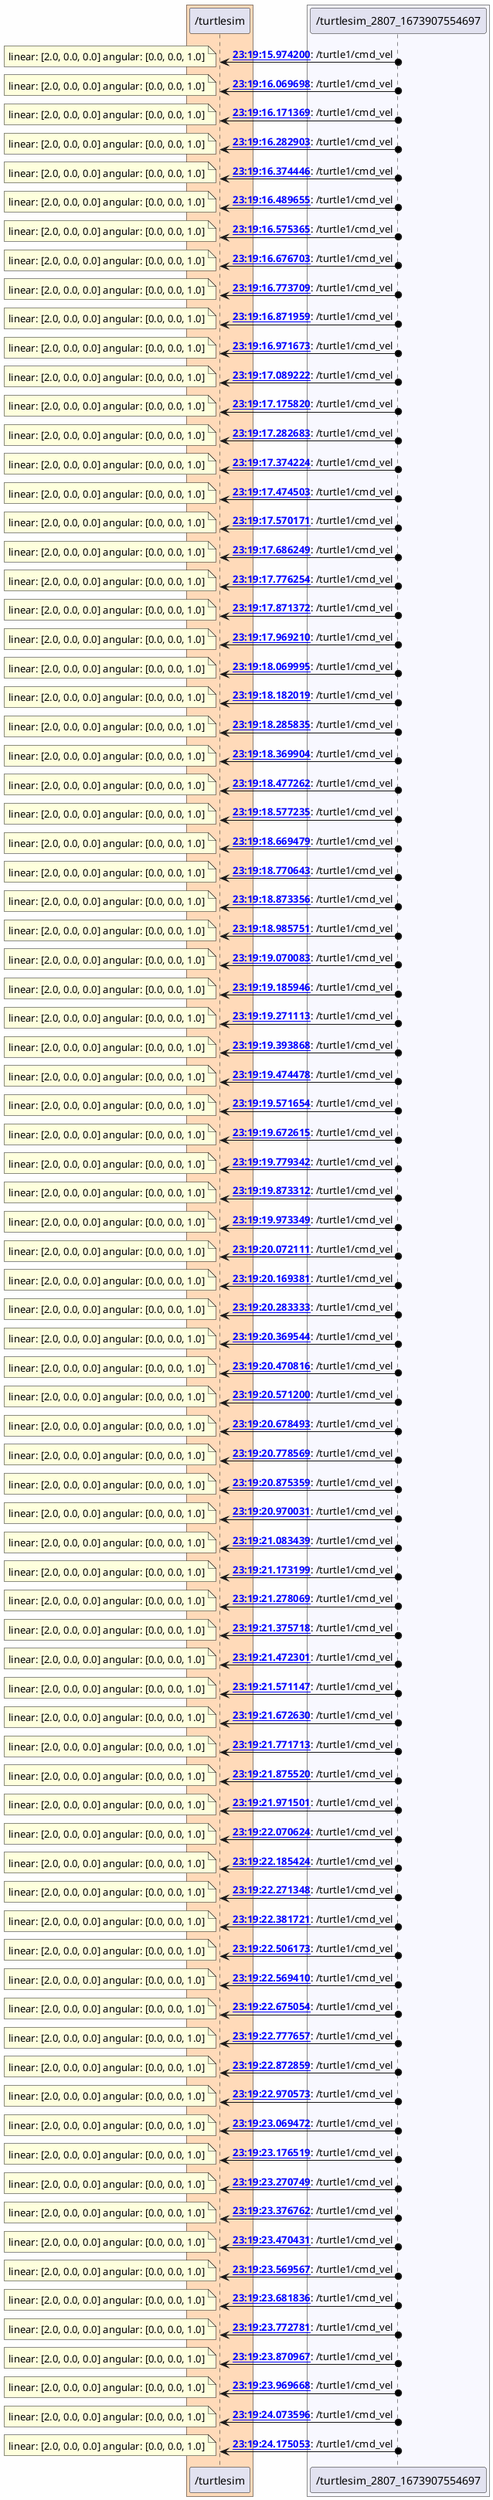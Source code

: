 @startuml

skinparam backgroundColor #FEFEFE

box #PeachPuff
    participant "/turtlesim" as _turtlesim [[../nodes/_turtlesim.html]]
end box
box #GhostWhite
    participant "/turtlesim_2807_1673907554697" as _turtlesim_2807_1673907554697 [[../nodes/_turtlesim_2807_1673907554697.html]]
end box

_turtlesim_2807_1673907554697 o-> _turtlesim : **[[../msgs/36_msg.html {message data} 23:19:15.974200]]**: /turtle1/cmd_vel
note left
linear: [2.0, 0.0, 0.0] angular: [0.0, 0.0, 1.0]
end note
_turtlesim_2807_1673907554697 o-> _turtlesim : **[[../msgs/38_msg.html {message data} 23:19:16.069698]]**: /turtle1/cmd_vel
note left
linear: [2.0, 0.0, 0.0] angular: [0.0, 0.0, 1.0]
end note
_turtlesim_2807_1673907554697 o-> _turtlesim : **[[../msgs/41_msg.html {message data} 23:19:16.171369]]**: /turtle1/cmd_vel
note left
linear: [2.0, 0.0, 0.0] angular: [0.0, 0.0, 1.0]
end note
_turtlesim_2807_1673907554697 o-> _turtlesim : **[[../msgs/46_msg.html {message data} 23:19:16.282903]]**: /turtle1/cmd_vel
note left
linear: [2.0, 0.0, 0.0] angular: [0.0, 0.0, 1.0]
end note
_turtlesim_2807_1673907554697 o-> _turtlesim : **[[../msgs/47_msg.html {message data} 23:19:16.374446]]**: /turtle1/cmd_vel
note left
linear: [2.0, 0.0, 0.0] angular: [0.0, 0.0, 1.0]
end note
_turtlesim_2807_1673907554697 o-> _turtlesim : **[[../msgs/50_msg.html {message data} 23:19:16.489655]]**: /turtle1/cmd_vel
note left
linear: [2.0, 0.0, 0.0] angular: [0.0, 0.0, 1.0]
end note
_turtlesim_2807_1673907554697 o-> _turtlesim : **[[../msgs/54_msg.html {message data} 23:19:16.575365]]**: /turtle1/cmd_vel
note left
linear: [2.0, 0.0, 0.0] angular: [0.0, 0.0, 1.0]
end note
_turtlesim_2807_1673907554697 o-> _turtlesim : **[[../msgs/56_msg.html {message data} 23:19:16.676703]]**: /turtle1/cmd_vel
note left
linear: [2.0, 0.0, 0.0] angular: [0.0, 0.0, 1.0]
end note
_turtlesim_2807_1673907554697 o-> _turtlesim : **[[../msgs/60_msg.html {message data} 23:19:16.773709]]**: /turtle1/cmd_vel
note left
linear: [2.0, 0.0, 0.0] angular: [0.0, 0.0, 1.0]
end note
_turtlesim_2807_1673907554697 o-> _turtlesim : **[[../msgs/63_msg.html {message data} 23:19:16.871959]]**: /turtle1/cmd_vel
note left
linear: [2.0, 0.0, 0.0] angular: [0.0, 0.0, 1.0]
end note
_turtlesim_2807_1673907554697 o-> _turtlesim : **[[../msgs/67_msg.html {message data} 23:19:16.971673]]**: /turtle1/cmd_vel
note left
linear: [2.0, 0.0, 0.0] angular: [0.0, 0.0, 1.0]
end note
_turtlesim_2807_1673907554697 o-> _turtlesim : **[[../msgs/71_msg.html {message data} 23:19:17.089222]]**: /turtle1/cmd_vel
note left
linear: [2.0, 0.0, 0.0] angular: [0.0, 0.0, 1.0]
end note
_turtlesim_2807_1673907554697 o-> _turtlesim : **[[../msgs/74_msg.html {message data} 23:19:17.175820]]**: /turtle1/cmd_vel
note left
linear: [2.0, 0.0, 0.0] angular: [0.0, 0.0, 1.0]
end note
_turtlesim_2807_1673907554697 o-> _turtlesim : **[[../msgs/78_msg.html {message data} 23:19:17.282683]]**: /turtle1/cmd_vel
note left
linear: [2.0, 0.0, 0.0] angular: [0.0, 0.0, 1.0]
end note
_turtlesim_2807_1673907554697 o-> _turtlesim : **[[../msgs/81_msg.html {message data} 23:19:17.374224]]**: /turtle1/cmd_vel
note left
linear: [2.0, 0.0, 0.0] angular: [0.0, 0.0, 1.0]
end note
_turtlesim_2807_1673907554697 o-> _turtlesim : **[[../msgs/86_msg.html {message data} 23:19:17.474503]]**: /turtle1/cmd_vel
note left
linear: [2.0, 0.0, 0.0] angular: [0.0, 0.0, 1.0]
end note
_turtlesim_2807_1673907554697 o-> _turtlesim : **[[../msgs/87_msg.html {message data} 23:19:17.570171]]**: /turtle1/cmd_vel
note left
linear: [2.0, 0.0, 0.0] angular: [0.0, 0.0, 1.0]
end note
_turtlesim_2807_1673907554697 o-> _turtlesim : **[[../msgs/91_msg.html {message data} 23:19:17.686249]]**: /turtle1/cmd_vel
note left
linear: [2.0, 0.0, 0.0] angular: [0.0, 0.0, 1.0]
end note
_turtlesim_2807_1673907554697 o-> _turtlesim : **[[../msgs/95_msg.html {message data} 23:19:17.776254]]**: /turtle1/cmd_vel
note left
linear: [2.0, 0.0, 0.0] angular: [0.0, 0.0, 1.0]
end note
_turtlesim_2807_1673907554697 o-> _turtlesim : **[[../msgs/98_msg.html {message data} 23:19:17.871372]]**: /turtle1/cmd_vel
note left
linear: [2.0, 0.0, 0.0] angular: [0.0, 0.0, 1.0]
end note
_turtlesim_2807_1673907554697 o-> _turtlesim : **[[../msgs/101_msg.html {message data} 23:19:17.969210]]**: /turtle1/cmd_vel
note left
linear: [2.0, 0.0, 0.0] angular: [0.0, 0.0, 1.0]
end note
_turtlesim_2807_1673907554697 o-> _turtlesim : **[[../msgs/106_msg.html {message data} 23:19:18.069995]]**: /turtle1/cmd_vel
note left
linear: [2.0, 0.0, 0.0] angular: [0.0, 0.0, 1.0]
end note
_turtlesim_2807_1673907554697 o-> _turtlesim : **[[../msgs/108_msg.html {message data} 23:19:18.182019]]**: /turtle1/cmd_vel
note left
linear: [2.0, 0.0, 0.0] angular: [0.0, 0.0, 1.0]
end note
_turtlesim_2807_1673907554697 o-> _turtlesim : **[[../msgs/113_msg.html {message data} 23:19:18.285835]]**: /turtle1/cmd_vel
note left
linear: [2.0, 0.0, 0.0] angular: [0.0, 0.0, 1.0]
end note
_turtlesim_2807_1673907554697 o-> _turtlesim : **[[../msgs/116_msg.html {message data} 23:19:18.369904]]**: /turtle1/cmd_vel
note left
linear: [2.0, 0.0, 0.0] angular: [0.0, 0.0, 1.0]
end note
_turtlesim_2807_1673907554697 o-> _turtlesim : **[[../msgs/120_msg.html {message data} 23:19:18.477262]]**: /turtle1/cmd_vel
note left
linear: [2.0, 0.0, 0.0] angular: [0.0, 0.0, 1.0]
end note
_turtlesim_2807_1673907554697 o-> _turtlesim : **[[../msgs/121_msg.html {message data} 23:19:18.577235]]**: /turtle1/cmd_vel
note left
linear: [2.0, 0.0, 0.0] angular: [0.0, 0.0, 1.0]
end note
_turtlesim_2807_1673907554697 o-> _turtlesim : **[[../msgs/124_msg.html {message data} 23:19:18.669479]]**: /turtle1/cmd_vel
note left
linear: [2.0, 0.0, 0.0] angular: [0.0, 0.0, 1.0]
end note
_turtlesim_2807_1673907554697 o-> _turtlesim : **[[../msgs/128_msg.html {message data} 23:19:18.770643]]**: /turtle1/cmd_vel
note left
linear: [2.0, 0.0, 0.0] angular: [0.0, 0.0, 1.0]
end note
_turtlesim_2807_1673907554697 o-> _turtlesim : **[[../msgs/131_msg.html {message data} 23:19:18.873356]]**: /turtle1/cmd_vel
note left
linear: [2.0, 0.0, 0.0] angular: [0.0, 0.0, 1.0]
end note
_turtlesim_2807_1673907554697 o-> _turtlesim : **[[../msgs/133_msg.html {message data} 23:19:18.985751]]**: /turtle1/cmd_vel
note left
linear: [2.0, 0.0, 0.0] angular: [0.0, 0.0, 1.0]
end note
_turtlesim_2807_1673907554697 o-> _turtlesim : **[[../msgs/138_msg.html {message data} 23:19:19.070083]]**: /turtle1/cmd_vel
note left
linear: [2.0, 0.0, 0.0] angular: [0.0, 0.0, 1.0]
end note
_turtlesim_2807_1673907554697 o-> _turtlesim : **[[../msgs/142_msg.html {message data} 23:19:19.185946]]**: /turtle1/cmd_vel
note left
linear: [2.0, 0.0, 0.0] angular: [0.0, 0.0, 1.0]
end note
_turtlesim_2807_1673907554697 o-> _turtlesim : **[[../msgs/146_msg.html {message data} 23:19:19.271113]]**: /turtle1/cmd_vel
note left
linear: [2.0, 0.0, 0.0] angular: [0.0, 0.0, 1.0]
end note
_turtlesim_2807_1673907554697 o-> _turtlesim : **[[../msgs/149_msg.html {message data} 23:19:19.393868]]**: /turtle1/cmd_vel
note left
linear: [2.0, 0.0, 0.0] angular: [0.0, 0.0, 1.0]
end note
_turtlesim_2807_1673907554697 o-> _turtlesim : **[[../msgs/152_msg.html {message data} 23:19:19.474478]]**: /turtle1/cmd_vel
note left
linear: [2.0, 0.0, 0.0] angular: [0.0, 0.0, 1.0]
end note
_turtlesim_2807_1673907554697 o-> _turtlesim : **[[../msgs/156_msg.html {message data} 23:19:19.571654]]**: /turtle1/cmd_vel
note left
linear: [2.0, 0.0, 0.0] angular: [0.0, 0.0, 1.0]
end note
_turtlesim_2807_1673907554697 o-> _turtlesim : **[[../msgs/158_msg.html {message data} 23:19:19.672615]]**: /turtle1/cmd_vel
note left
linear: [2.0, 0.0, 0.0] angular: [0.0, 0.0, 1.0]
end note
_turtlesim_2807_1673907554697 o-> _turtlesim : **[[../msgs/164_msg.html {message data} 23:19:19.779342]]**: /turtle1/cmd_vel
note left
linear: [2.0, 0.0, 0.0] angular: [0.0, 0.0, 1.0]
end note
_turtlesim_2807_1673907554697 o-> _turtlesim : **[[../msgs/165_msg.html {message data} 23:19:19.873312]]**: /turtle1/cmd_vel
note left
linear: [2.0, 0.0, 0.0] angular: [0.0, 0.0, 1.0]
end note
_turtlesim_2807_1673907554697 o-> _turtlesim : **[[../msgs/168_msg.html {message data} 23:19:19.973349]]**: /turtle1/cmd_vel
note left
linear: [2.0, 0.0, 0.0] angular: [0.0, 0.0, 1.0]
end note
_turtlesim_2807_1673907554697 o-> _turtlesim : **[[../msgs/174_msg.html {message data} 23:19:20.072111]]**: /turtle1/cmd_vel
note left
linear: [2.0, 0.0, 0.0] angular: [0.0, 0.0, 1.0]
end note
_turtlesim_2807_1673907554697 o-> _turtlesim : **[[../msgs/177_msg.html {message data} 23:19:20.169381]]**: /turtle1/cmd_vel
note left
linear: [2.0, 0.0, 0.0] angular: [0.0, 0.0, 1.0]
end note
_turtlesim_2807_1673907554697 o-> _turtlesim : **[[../msgs/180_msg.html {message data} 23:19:20.283333]]**: /turtle1/cmd_vel
note left
linear: [2.0, 0.0, 0.0] angular: [0.0, 0.0, 1.0]
end note
_turtlesim_2807_1673907554697 o-> _turtlesim : **[[../msgs/184_msg.html {message data} 23:19:20.369544]]**: /turtle1/cmd_vel
note left
linear: [2.0, 0.0, 0.0] angular: [0.0, 0.0, 1.0]
end note
_turtlesim_2807_1673907554697 o-> _turtlesim : **[[../msgs/186_msg.html {message data} 23:19:20.470816]]**: /turtle1/cmd_vel
note left
linear: [2.0, 0.0, 0.0] angular: [0.0, 0.0, 1.0]
end note
_turtlesim_2807_1673907554697 o-> _turtlesim : **[[../msgs/191_msg.html {message data} 23:19:20.571200]]**: /turtle1/cmd_vel
note left
linear: [2.0, 0.0, 0.0] angular: [0.0, 0.0, 1.0]
end note
_turtlesim_2807_1673907554697 o-> _turtlesim : **[[../msgs/192_msg.html {message data} 23:19:20.678493]]**: /turtle1/cmd_vel
note left
linear: [2.0, 0.0, 0.0] angular: [0.0, 0.0, 1.0]
end note
_turtlesim_2807_1673907554697 o-> _turtlesim : **[[../msgs/196_msg.html {message data} 23:19:20.778569]]**: /turtle1/cmd_vel
note left
linear: [2.0, 0.0, 0.0] angular: [0.0, 0.0, 1.0]
end note
_turtlesim_2807_1673907554697 o-> _turtlesim : **[[../msgs/198_msg.html {message data} 23:19:20.875359]]**: /turtle1/cmd_vel
note left
linear: [2.0, 0.0, 0.0] angular: [0.0, 0.0, 1.0]
end note
_turtlesim_2807_1673907554697 o-> _turtlesim : **[[../msgs/202_msg.html {message data} 23:19:20.970031]]**: /turtle1/cmd_vel
note left
linear: [2.0, 0.0, 0.0] angular: [0.0, 0.0, 1.0]
end note
_turtlesim_2807_1673907554697 o-> _turtlesim : **[[../msgs/207_msg.html {message data} 23:19:21.083439]]**: /turtle1/cmd_vel
note left
linear: [2.0, 0.0, 0.0] angular: [0.0, 0.0, 1.0]
end note
_turtlesim_2807_1673907554697 o-> _turtlesim : **[[../msgs/211_msg.html {message data} 23:19:21.173199]]**: /turtle1/cmd_vel
note left
linear: [2.0, 0.0, 0.0] angular: [0.0, 0.0, 1.0]
end note
_turtlesim_2807_1673907554697 o-> _turtlesim : **[[../msgs/214_msg.html {message data} 23:19:21.278069]]**: /turtle1/cmd_vel
note left
linear: [2.0, 0.0, 0.0] angular: [0.0, 0.0, 1.0]
end note
_turtlesim_2807_1673907554697 o-> _turtlesim : **[[../msgs/218_msg.html {message data} 23:19:21.375718]]**: /turtle1/cmd_vel
note left
linear: [2.0, 0.0, 0.0] angular: [0.0, 0.0, 1.0]
end note
_turtlesim_2807_1673907554697 o-> _turtlesim : **[[../msgs/221_msg.html {message data} 23:19:21.472301]]**: /turtle1/cmd_vel
note left
linear: [2.0, 0.0, 0.0] angular: [0.0, 0.0, 1.0]
end note
_turtlesim_2807_1673907554697 o-> _turtlesim : **[[../msgs/225_msg.html {message data} 23:19:21.571147]]**: /turtle1/cmd_vel
note left
linear: [2.0, 0.0, 0.0] angular: [0.0, 0.0, 1.0]
end note
_turtlesim_2807_1673907554697 o-> _turtlesim : **[[../msgs/228_msg.html {message data} 23:19:21.672630]]**: /turtle1/cmd_vel
note left
linear: [2.0, 0.0, 0.0] angular: [0.0, 0.0, 1.0]
end note
_turtlesim_2807_1673907554697 o-> _turtlesim : **[[../msgs/230_msg.html {message data} 23:19:21.771713]]**: /turtle1/cmd_vel
note left
linear: [2.0, 0.0, 0.0] angular: [0.0, 0.0, 1.0]
end note
_turtlesim_2807_1673907554697 o-> _turtlesim : **[[../msgs/232_msg.html {message data} 23:19:21.875520]]**: /turtle1/cmd_vel
note left
linear: [2.0, 0.0, 0.0] angular: [0.0, 0.0, 1.0]
end note
_turtlesim_2807_1673907554697 o-> _turtlesim : **[[../msgs/238_msg.html {message data} 23:19:21.971501]]**: /turtle1/cmd_vel
note left
linear: [2.0, 0.0, 0.0] angular: [0.0, 0.0, 1.0]
end note
_turtlesim_2807_1673907554697 o-> _turtlesim : **[[../msgs/242_msg.html {message data} 23:19:22.070624]]**: /turtle1/cmd_vel
note left
linear: [2.0, 0.0, 0.0] angular: [0.0, 0.0, 1.0]
end note
_turtlesim_2807_1673907554697 o-> _turtlesim : **[[../msgs/245_msg.html {message data} 23:19:22.185424]]**: /turtle1/cmd_vel
note left
linear: [2.0, 0.0, 0.0] angular: [0.0, 0.0, 1.0]
end note
_turtlesim_2807_1673907554697 o-> _turtlesim : **[[../msgs/247_msg.html {message data} 23:19:22.271348]]**: /turtle1/cmd_vel
note left
linear: [2.0, 0.0, 0.0] angular: [0.0, 0.0, 1.0]
end note
_turtlesim_2807_1673907554697 o-> _turtlesim : **[[../msgs/251_msg.html {message data} 23:19:22.381721]]**: /turtle1/cmd_vel
note left
linear: [2.0, 0.0, 0.0] angular: [0.0, 0.0, 1.0]
end note
_turtlesim_2807_1673907554697 o-> _turtlesim : **[[../msgs/256_msg.html {message data} 23:19:22.506173]]**: /turtle1/cmd_vel
note left
linear: [2.0, 0.0, 0.0] angular: [0.0, 0.0, 1.0]
end note
_turtlesim_2807_1673907554697 o-> _turtlesim : **[[../msgs/259_msg.html {message data} 23:19:22.569410]]**: /turtle1/cmd_vel
note left
linear: [2.0, 0.0, 0.0] angular: [0.0, 0.0, 1.0]
end note
_turtlesim_2807_1673907554697 o-> _turtlesim : **[[../msgs/262_msg.html {message data} 23:19:22.675054]]**: /turtle1/cmd_vel
note left
linear: [2.0, 0.0, 0.0] angular: [0.0, 0.0, 1.0]
end note
_turtlesim_2807_1673907554697 o-> _turtlesim : **[[../msgs/265_msg.html {message data} 23:19:22.777657]]**: /turtle1/cmd_vel
note left
linear: [2.0, 0.0, 0.0] angular: [0.0, 0.0, 1.0]
end note
_turtlesim_2807_1673907554697 o-> _turtlesim : **[[../msgs/266_msg.html {message data} 23:19:22.872859]]**: /turtle1/cmd_vel
note left
linear: [2.0, 0.0, 0.0] angular: [0.0, 0.0, 1.0]
end note
_turtlesim_2807_1673907554697 o-> _turtlesim : **[[../msgs/269_msg.html {message data} 23:19:22.970573]]**: /turtle1/cmd_vel
note left
linear: [2.0, 0.0, 0.0] angular: [0.0, 0.0, 1.0]
end note
_turtlesim_2807_1673907554697 o-> _turtlesim : **[[../msgs/274_msg.html {message data} 23:19:23.069472]]**: /turtle1/cmd_vel
note left
linear: [2.0, 0.0, 0.0] angular: [0.0, 0.0, 1.0]
end note
_turtlesim_2807_1673907554697 o-> _turtlesim : **[[../msgs/278_msg.html {message data} 23:19:23.176519]]**: /turtle1/cmd_vel
note left
linear: [2.0, 0.0, 0.0] angular: [0.0, 0.0, 1.0]
end note
_turtlesim_2807_1673907554697 o-> _turtlesim : **[[../msgs/282_msg.html {message data} 23:19:23.270749]]**: /turtle1/cmd_vel
note left
linear: [2.0, 0.0, 0.0] angular: [0.0, 0.0, 1.0]
end note
_turtlesim_2807_1673907554697 o-> _turtlesim : **[[../msgs/283_msg.html {message data} 23:19:23.376762]]**: /turtle1/cmd_vel
note left
linear: [2.0, 0.0, 0.0] angular: [0.0, 0.0, 1.0]
end note
_turtlesim_2807_1673907554697 o-> _turtlesim : **[[../msgs/289_msg.html {message data} 23:19:23.470431]]**: /turtle1/cmd_vel
note left
linear: [2.0, 0.0, 0.0] angular: [0.0, 0.0, 1.0]
end note
_turtlesim_2807_1673907554697 o-> _turtlesim : **[[../msgs/293_msg.html {message data} 23:19:23.569567]]**: /turtle1/cmd_vel
note left
linear: [2.0, 0.0, 0.0] angular: [0.0, 0.0, 1.0]
end note
_turtlesim_2807_1673907554697 o-> _turtlesim : **[[../msgs/295_msg.html {message data} 23:19:23.681836]]**: /turtle1/cmd_vel
note left
linear: [2.0, 0.0, 0.0] angular: [0.0, 0.0, 1.0]
end note
_turtlesim_2807_1673907554697 o-> _turtlesim : **[[../msgs/297_msg.html {message data} 23:19:23.772781]]**: /turtle1/cmd_vel
note left
linear: [2.0, 0.0, 0.0] angular: [0.0, 0.0, 1.0]
end note
_turtlesim_2807_1673907554697 o-> _turtlesim : **[[../msgs/301_msg.html {message data} 23:19:23.870967]]**: /turtle1/cmd_vel
note left
linear: [2.0, 0.0, 0.0] angular: [0.0, 0.0, 1.0]
end note
_turtlesim_2807_1673907554697 o-> _turtlesim : **[[../msgs/304_msg.html {message data} 23:19:23.969668]]**: /turtle1/cmd_vel
note left
linear: [2.0, 0.0, 0.0] angular: [0.0, 0.0, 1.0]
end note
_turtlesim_2807_1673907554697 o-> _turtlesim : **[[../msgs/309_msg.html {message data} 23:19:24.073596]]**: /turtle1/cmd_vel
note left
linear: [2.0, 0.0, 0.0] angular: [0.0, 0.0, 1.0]
end note
_turtlesim_2807_1673907554697 o-> _turtlesim : **[[../msgs/314_msg.html {message data} 23:19:24.175053]]**: /turtle1/cmd_vel
note left
linear: [2.0, 0.0, 0.0] angular: [0.0, 0.0, 1.0]
end note

@enduml
